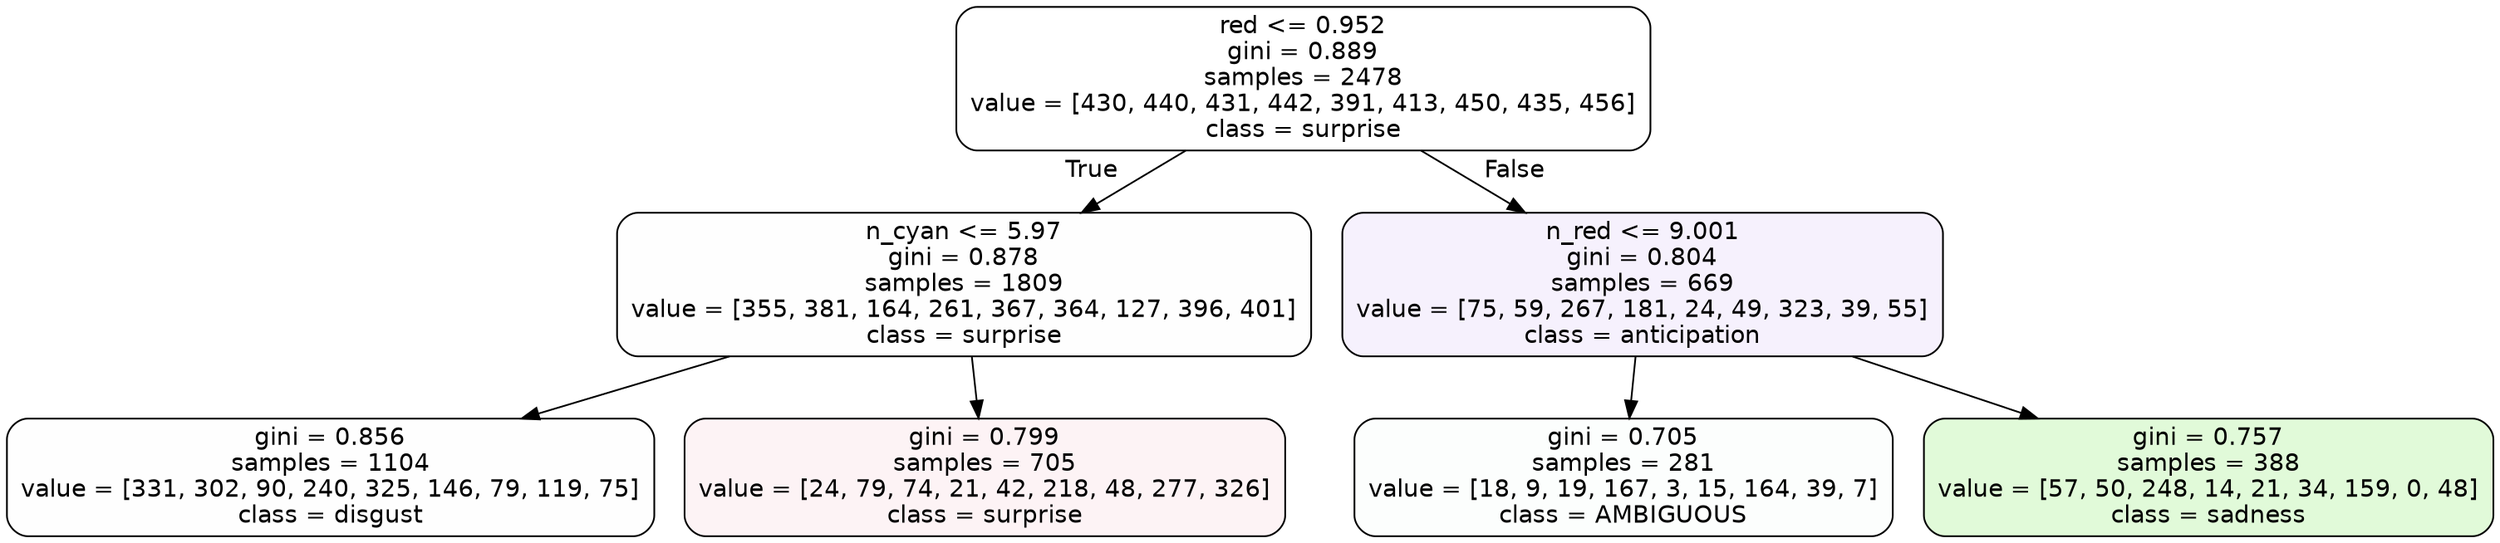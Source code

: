 digraph Tree {
node [shape=box, style="filled, rounded", color="black", fontname=helvetica] ;
edge [fontname=helvetica] ;
0 [label="red <= 0.952\ngini = 0.889\nsamples = 2478\nvalue = [430, 440, 431, 442, 391, 413, 450, 435, 456]\nclass = surprise", fillcolor="#e5396400"] ;
1 [label="n_cyan <= 5.97\ngini = 0.878\nsamples = 1809\nvalue = [355, 381, 164, 261, 367, 364, 127, 396, 401]\nclass = surprise", fillcolor="#e5396401"] ;
0 -> 1 [labeldistance=2.5, labelangle=45, headlabel="True"] ;
2 [label="gini = 0.856\nsamples = 1104\nvalue = [331, 302, 90, 240, 325, 146, 79, 119, 75]\nclass = disgust", fillcolor="#e5813901"] ;
1 -> 2 ;
3 [label="gini = 0.799\nsamples = 705\nvalue = [24, 79, 74, 21, 42, 218, 48, 277, 326]\nclass = surprise", fillcolor="#e539640f"] ;
1 -> 3 ;
4 [label="n_red <= 9.001\ngini = 0.804\nsamples = 669\nvalue = [75, 59, 267, 181, 24, 49, 323, 39, 55]\nclass = anticipation", fillcolor="#8139e512"] ;
0 -> 4 [labeldistance=2.5, labelangle=-45, headlabel="False"] ;
5 [label="gini = 0.705\nsamples = 281\nvalue = [18, 9, 19, 167, 3, 15, 164, 39, 7]\nclass = AMBIGUOUS", fillcolor="#39e58103"] ;
4 -> 5 ;
6 [label="gini = 0.757\nsamples = 388\nvalue = [57, 50, 248, 14, 21, 34, 159, 0, 48]\nclass = sadness", fillcolor="#64e53930"] ;
4 -> 6 ;
}